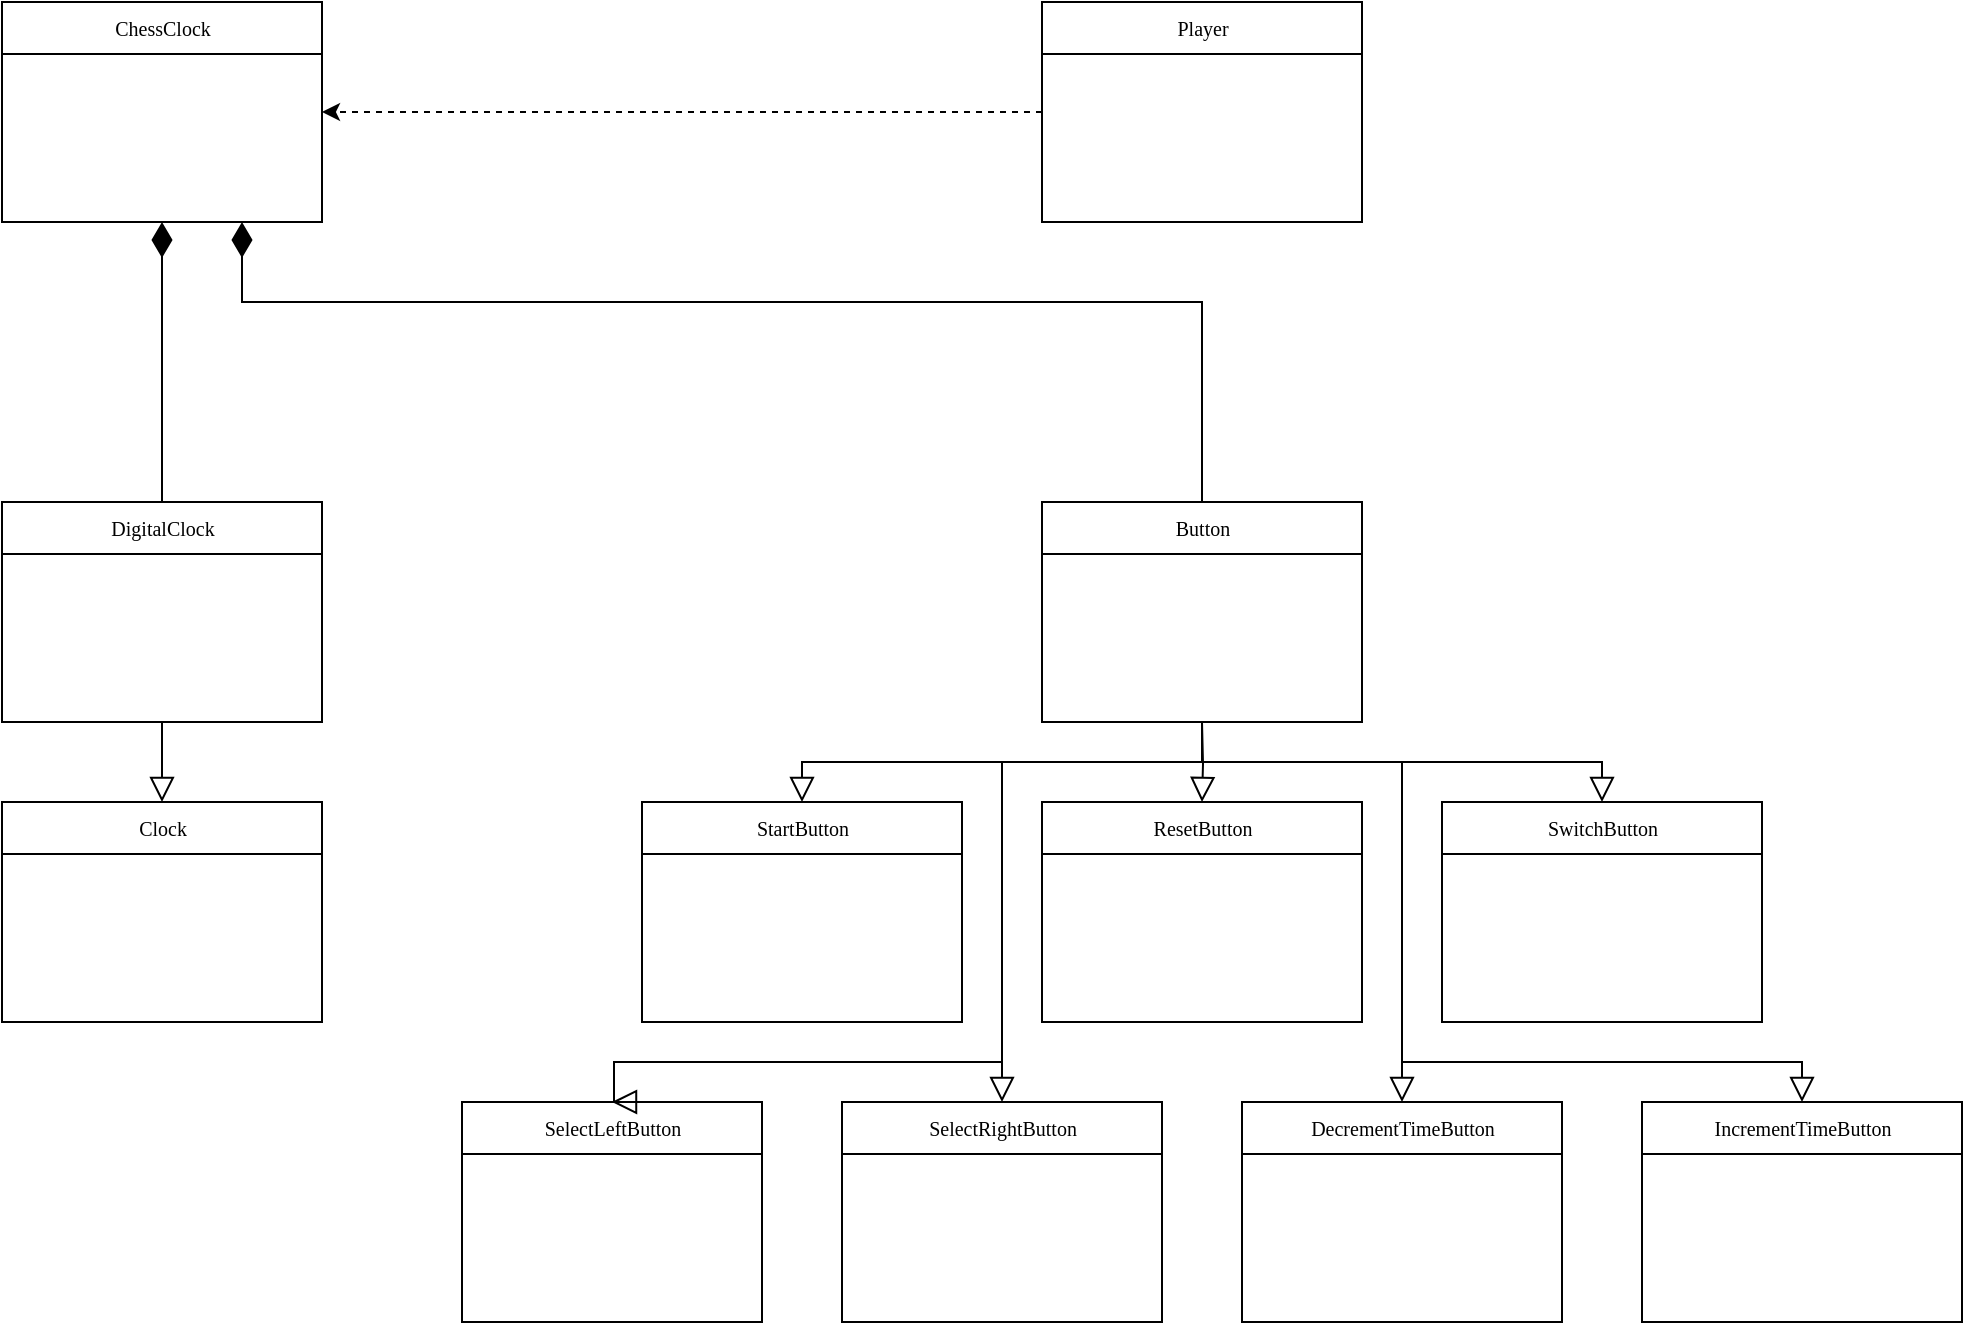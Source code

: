 <mxfile version="12.5.5" type="device"><diagram name="Page-1" id="c4acf3e9-155e-7222-9cf6-157b1a14988f"><mxGraphModel dx="1117" dy="551" grid="1" gridSize="10" guides="1" tooltips="1" connect="1" arrows="1" fold="1" page="1" pageScale="1" pageWidth="850" pageHeight="1100" background="#ffffff" math="0" shadow="0"><root><mxCell id="0"/><mxCell id="1" parent="0"/><mxCell id="17acba5748e5396b-20" value="Clock" style="swimlane;html=1;fontStyle=0;childLayout=stackLayout;horizontal=1;startSize=26;fillColor=none;horizontalStack=0;resizeParent=1;resizeLast=0;collapsible=1;marginBottom=0;swimlaneFillColor=#ffffff;rounded=0;shadow=0;comic=0;labelBackgroundColor=none;strokeWidth=1;fontFamily=Verdana;fontSize=10;align=center;" parent="1" vertex="1"><mxGeometry x="120" y="450" width="160" height="110" as="geometry"/></mxCell><mxCell id="OP2qUakjCpkkLg8uUZA4-33" style="edgeStyle=orthogonalEdgeStyle;rounded=0;orthogonalLoop=1;jettySize=auto;html=1;startSize=6;endArrow=block;endFill=0;endSize=10;entryX=0.5;entryY=0;entryDx=0;entryDy=0;" edge="1" parent="1" source="OP2qUakjCpkkLg8uUZA4-1" target="17acba5748e5396b-20"><mxGeometry relative="1" as="geometry"/></mxCell><mxCell id="OP2qUakjCpkkLg8uUZA4-1" value="DigitalClock" style="swimlane;html=1;fontStyle=0;childLayout=stackLayout;horizontal=1;startSize=26;fillColor=none;horizontalStack=0;resizeParent=1;resizeLast=0;collapsible=1;marginBottom=0;swimlaneFillColor=#ffffff;rounded=0;shadow=0;comic=0;labelBackgroundColor=none;strokeWidth=1;fontFamily=Verdana;fontSize=10;align=center;" vertex="1" parent="1"><mxGeometry x="120" y="300" width="160" height="110" as="geometry"/></mxCell><mxCell id="OP2qUakjCpkkLg8uUZA4-52" style="edgeStyle=orthogonalEdgeStyle;rounded=0;orthogonalLoop=1;jettySize=auto;html=1;entryX=0.75;entryY=1;entryDx=0;entryDy=0;startSize=6;endArrow=diamondThin;endFill=1;endSize=15;exitX=0.5;exitY=0;exitDx=0;exitDy=0;" edge="1" parent="1" source="OP2qUakjCpkkLg8uUZA4-4" target="OP2qUakjCpkkLg8uUZA4-10"><mxGeometry relative="1" as="geometry"><Array as="points"><mxPoint x="720" y="200"/><mxPoint x="240" y="200"/></Array></mxGeometry></mxCell><mxCell id="OP2qUakjCpkkLg8uUZA4-59" style="edgeStyle=orthogonalEdgeStyle;rounded=0;orthogonalLoop=1;jettySize=auto;html=1;startSize=6;endArrow=block;endFill=0;endSize=10;entryX=0.5;entryY=0;entryDx=0;entryDy=0;" edge="1" parent="1" source="OP2qUakjCpkkLg8uUZA4-4" target="OP2qUakjCpkkLg8uUZA4-42"><mxGeometry relative="1" as="geometry"><Array as="points"><mxPoint x="720" y="430"/><mxPoint x="620" y="430"/><mxPoint x="620" y="580"/><mxPoint x="426" y="580"/></Array></mxGeometry></mxCell><mxCell id="OP2qUakjCpkkLg8uUZA4-60" style="edgeStyle=orthogonalEdgeStyle;rounded=0;orthogonalLoop=1;jettySize=auto;html=1;entryX=0.5;entryY=0;entryDx=0;entryDy=0;startSize=6;endArrow=block;endFill=0;endSize=10;" edge="1" parent="1" source="OP2qUakjCpkkLg8uUZA4-4" target="OP2qUakjCpkkLg8uUZA4-41"><mxGeometry relative="1" as="geometry"><Array as="points"><mxPoint x="720" y="430"/><mxPoint x="620" y="430"/></Array></mxGeometry></mxCell><mxCell id="OP2qUakjCpkkLg8uUZA4-63" style="edgeStyle=orthogonalEdgeStyle;rounded=0;orthogonalLoop=1;jettySize=auto;html=1;entryX=0.5;entryY=0;entryDx=0;entryDy=0;startSize=6;endArrow=block;endFill=0;endSize=10;" edge="1" parent="1" source="OP2qUakjCpkkLg8uUZA4-4" target="OP2qUakjCpkkLg8uUZA4-40"><mxGeometry relative="1" as="geometry"><Array as="points"><mxPoint x="720" y="430"/><mxPoint x="820" y="430"/></Array></mxGeometry></mxCell><mxCell id="OP2qUakjCpkkLg8uUZA4-64" style="edgeStyle=orthogonalEdgeStyle;rounded=0;orthogonalLoop=1;jettySize=auto;html=1;startSize=6;endArrow=block;endFill=0;endSize=10;" edge="1" parent="1" source="OP2qUakjCpkkLg8uUZA4-4" target="OP2qUakjCpkkLg8uUZA4-39"><mxGeometry relative="1" as="geometry"><Array as="points"><mxPoint x="720" y="430"/><mxPoint x="820" y="430"/><mxPoint x="820" y="580"/><mxPoint x="1020" y="580"/></Array></mxGeometry></mxCell><mxCell id="OP2qUakjCpkkLg8uUZA4-4" value="Button" style="swimlane;html=1;fontStyle=0;childLayout=stackLayout;horizontal=1;startSize=26;fillColor=none;horizontalStack=0;resizeParent=1;resizeLast=0;collapsible=1;marginBottom=0;swimlaneFillColor=#ffffff;rounded=0;shadow=0;comic=0;labelBackgroundColor=none;strokeWidth=1;fontFamily=Verdana;fontSize=10;align=center;" vertex="1" parent="1"><mxGeometry x="640" y="300" width="160" height="110" as="geometry"/></mxCell><mxCell id="OP2qUakjCpkkLg8uUZA4-56" style="edgeStyle=orthogonalEdgeStyle;rounded=0;orthogonalLoop=1;jettySize=auto;html=1;startSize=6;endArrow=block;endFill=0;endSize=10;exitX=0.5;exitY=1;exitDx=0;exitDy=0;" edge="1" parent="1" source="OP2qUakjCpkkLg8uUZA4-4" target="OP2qUakjCpkkLg8uUZA4-5"><mxGeometry relative="1" as="geometry"><Array as="points"><mxPoint x="720" y="430"/><mxPoint x="520" y="430"/></Array></mxGeometry></mxCell><mxCell id="OP2qUakjCpkkLg8uUZA4-5" value="StartButton" style="swimlane;html=1;fontStyle=0;childLayout=stackLayout;horizontal=1;startSize=26;fillColor=none;horizontalStack=0;resizeParent=1;resizeLast=0;collapsible=1;marginBottom=0;swimlaneFillColor=#ffffff;rounded=0;shadow=0;comic=0;labelBackgroundColor=none;strokeWidth=1;fontFamily=Verdana;fontSize=10;align=center;" vertex="1" parent="1"><mxGeometry x="440" y="450" width="160" height="110" as="geometry"/></mxCell><mxCell id="OP2qUakjCpkkLg8uUZA4-57" style="edgeStyle=orthogonalEdgeStyle;rounded=0;orthogonalLoop=1;jettySize=auto;html=1;startSize=6;endArrow=block;endFill=0;endSize=10;" edge="1" parent="1" target="OP2qUakjCpkkLg8uUZA4-6"><mxGeometry relative="1" as="geometry"><mxPoint x="720" y="410" as="sourcePoint"/></mxGeometry></mxCell><mxCell id="OP2qUakjCpkkLg8uUZA4-6" value="ResetButton" style="swimlane;html=1;fontStyle=0;childLayout=stackLayout;horizontal=1;startSize=26;fillColor=none;horizontalStack=0;resizeParent=1;resizeLast=0;collapsible=1;marginBottom=0;swimlaneFillColor=#ffffff;rounded=0;shadow=0;comic=0;labelBackgroundColor=none;strokeWidth=1;fontFamily=Verdana;fontSize=10;align=center;" vertex="1" parent="1"><mxGeometry x="640" y="450" width="160" height="110" as="geometry"/></mxCell><mxCell id="OP2qUakjCpkkLg8uUZA4-17" style="edgeStyle=orthogonalEdgeStyle;rounded=0;orthogonalLoop=1;jettySize=auto;html=1;entryX=1;entryY=0.5;entryDx=0;entryDy=0;dashed=1;" edge="1" parent="1" source="OP2qUakjCpkkLg8uUZA4-7" target="OP2qUakjCpkkLg8uUZA4-10"><mxGeometry relative="1" as="geometry"/></mxCell><mxCell id="OP2qUakjCpkkLg8uUZA4-7" value="Player" style="swimlane;html=1;fontStyle=0;childLayout=stackLayout;horizontal=1;startSize=26;fillColor=none;horizontalStack=0;resizeParent=1;resizeLast=0;collapsible=1;marginBottom=0;swimlaneFillColor=#ffffff;rounded=0;shadow=0;comic=0;labelBackgroundColor=none;strokeWidth=1;fontFamily=Verdana;fontSize=10;align=center;" vertex="1" parent="1"><mxGeometry x="640" y="50" width="160" height="110" as="geometry"/></mxCell><mxCell id="OP2qUakjCpkkLg8uUZA4-10" value="ChessClock" style="swimlane;html=1;fontStyle=0;childLayout=stackLayout;horizontal=1;startSize=26;fillColor=none;horizontalStack=0;resizeParent=1;resizeLast=0;collapsible=1;marginBottom=0;swimlaneFillColor=#ffffff;rounded=0;shadow=0;comic=0;labelBackgroundColor=none;strokeWidth=1;fontFamily=Verdana;fontSize=10;align=center;" vertex="1" parent="1"><mxGeometry x="120" y="50" width="160" height="110" as="geometry"/></mxCell><mxCell id="OP2qUakjCpkkLg8uUZA4-14" style="edgeStyle=orthogonalEdgeStyle;rounded=0;orthogonalLoop=1;jettySize=auto;html=1;endArrow=diamondThin;endFill=1;endSize=15;exitX=0.5;exitY=0;exitDx=0;exitDy=0;" edge="1" parent="1" source="OP2qUakjCpkkLg8uUZA4-1" target="OP2qUakjCpkkLg8uUZA4-10"><mxGeometry relative="1" as="geometry"><Array as="points"><mxPoint x="200" y="200"/><mxPoint x="200" y="200"/></Array></mxGeometry></mxCell><mxCell id="OP2qUakjCpkkLg8uUZA4-39" value="IncrementTimeButton" style="swimlane;html=1;fontStyle=0;childLayout=stackLayout;horizontal=1;startSize=26;fillColor=none;horizontalStack=0;resizeParent=1;resizeLast=0;collapsible=1;marginBottom=0;swimlaneFillColor=#ffffff;rounded=0;shadow=0;comic=0;labelBackgroundColor=none;strokeWidth=1;fontFamily=Verdana;fontSize=10;align=center;" vertex="1" parent="1"><mxGeometry x="940" y="600" width="160" height="110" as="geometry"/></mxCell><mxCell id="OP2qUakjCpkkLg8uUZA4-40" value="DecrementTimeButton" style="swimlane;html=1;fontStyle=0;childLayout=stackLayout;horizontal=1;startSize=26;fillColor=none;horizontalStack=0;resizeParent=1;resizeLast=0;collapsible=1;marginBottom=0;swimlaneFillColor=#ffffff;rounded=0;shadow=0;comic=0;labelBackgroundColor=none;strokeWidth=1;fontFamily=Verdana;fontSize=10;align=center;" vertex="1" parent="1"><mxGeometry x="740" y="600" width="160" height="110" as="geometry"/></mxCell><mxCell id="OP2qUakjCpkkLg8uUZA4-41" value="SelectRightButton" style="swimlane;html=1;fontStyle=0;childLayout=stackLayout;horizontal=1;startSize=26;fillColor=none;horizontalStack=0;resizeParent=1;resizeLast=0;collapsible=1;marginBottom=0;swimlaneFillColor=#ffffff;rounded=0;shadow=0;comic=0;labelBackgroundColor=none;strokeWidth=1;fontFamily=Verdana;fontSize=10;align=center;" vertex="1" parent="1"><mxGeometry x="540" y="600" width="160" height="110" as="geometry"/></mxCell><mxCell id="OP2qUakjCpkkLg8uUZA4-42" value="SelectLeftButton" style="swimlane;html=1;fontStyle=0;childLayout=stackLayout;horizontal=1;startSize=26;fillColor=none;horizontalStack=0;resizeParent=1;resizeLast=0;collapsible=1;marginBottom=0;swimlaneFillColor=#ffffff;rounded=0;shadow=0;comic=0;labelBackgroundColor=none;strokeWidth=1;fontFamily=Verdana;fontSize=10;align=center;" vertex="1" parent="1"><mxGeometry x="350" y="600" width="150" height="110" as="geometry"/></mxCell><mxCell id="OP2qUakjCpkkLg8uUZA4-58" style="edgeStyle=orthogonalEdgeStyle;rounded=0;orthogonalLoop=1;jettySize=auto;html=1;startSize=6;endArrow=block;endFill=0;endSize=10;" edge="1" parent="1" target="OP2qUakjCpkkLg8uUZA4-53"><mxGeometry relative="1" as="geometry"><mxPoint x="720" y="410" as="sourcePoint"/><Array as="points"><mxPoint x="720" y="430"/><mxPoint x="920" y="430"/></Array></mxGeometry></mxCell><mxCell id="OP2qUakjCpkkLg8uUZA4-53" value="SwitchButton" style="swimlane;html=1;fontStyle=0;childLayout=stackLayout;horizontal=1;startSize=26;fillColor=none;horizontalStack=0;resizeParent=1;resizeLast=0;collapsible=1;marginBottom=0;swimlaneFillColor=#ffffff;rounded=0;shadow=0;comic=0;labelBackgroundColor=none;strokeWidth=1;fontFamily=Verdana;fontSize=10;align=center;" vertex="1" parent="1"><mxGeometry x="840" y="450" width="160" height="110" as="geometry"/></mxCell></root></mxGraphModel></diagram></mxfile>